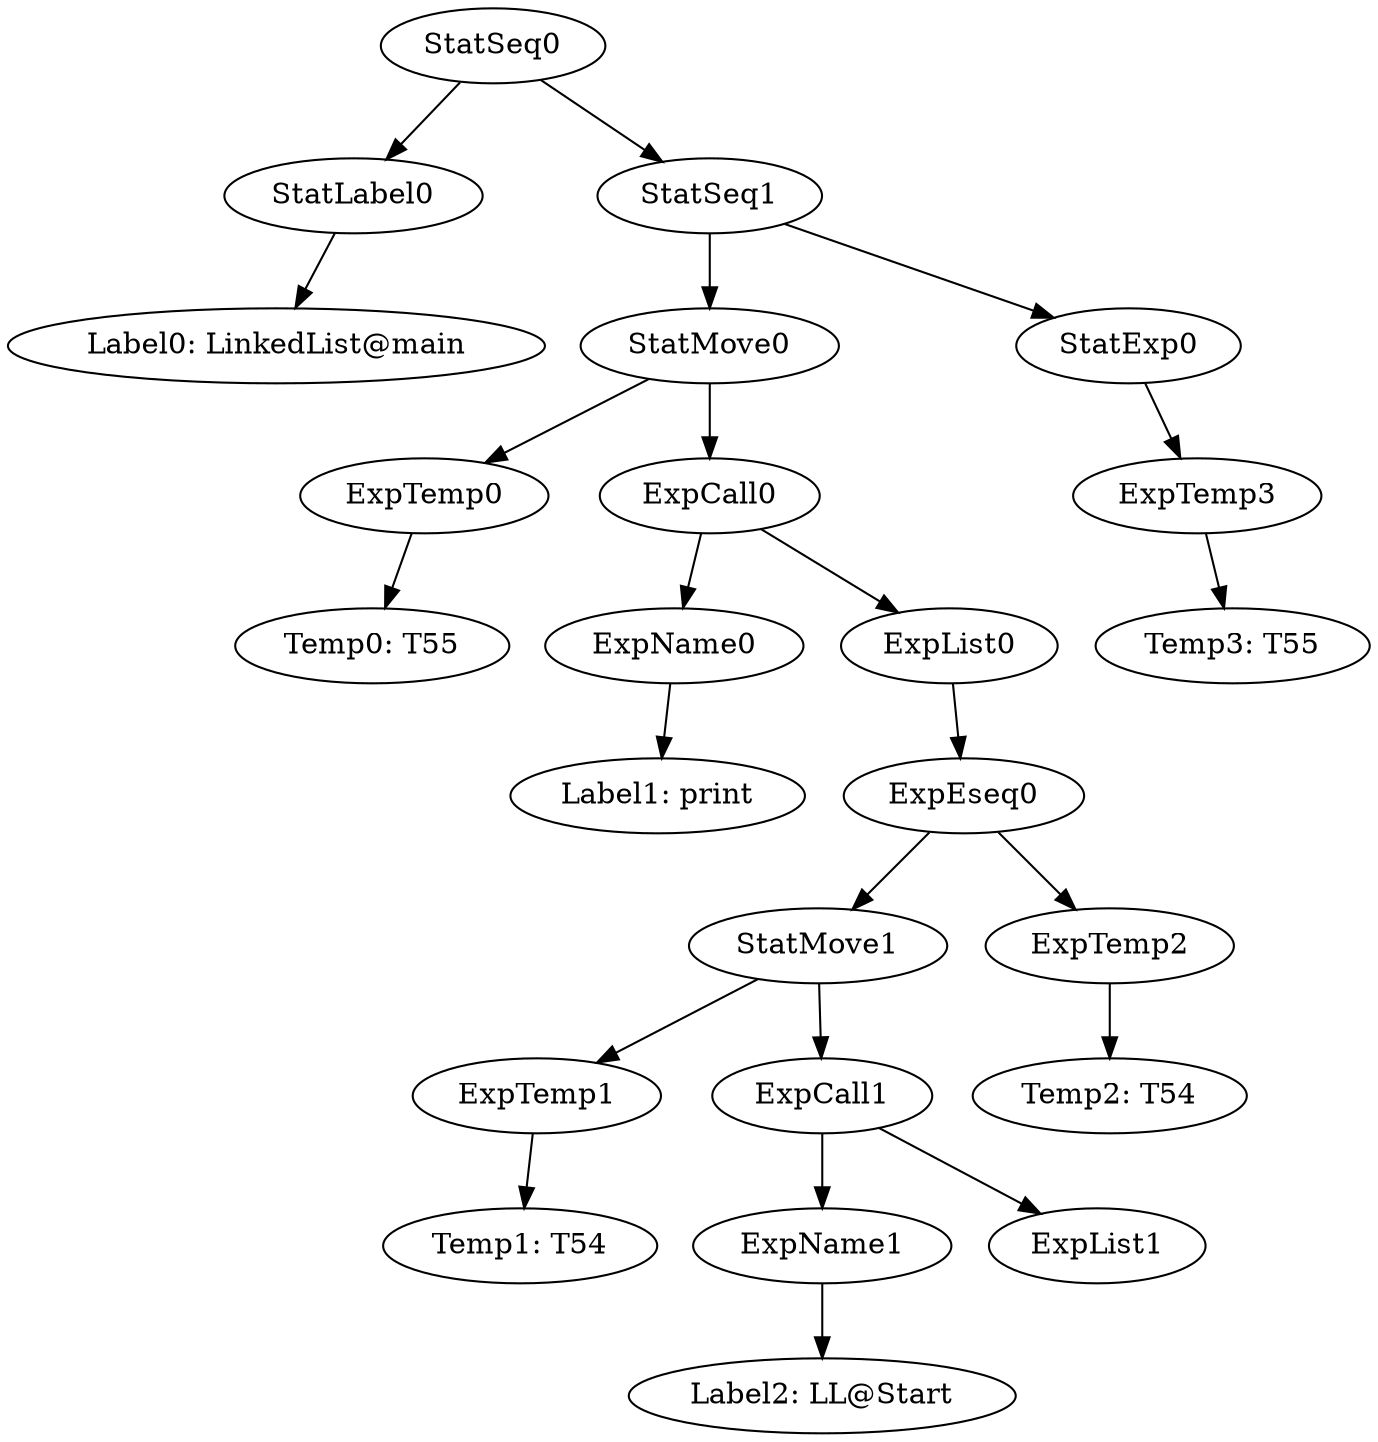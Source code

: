 digraph {
	ordering = out;
	ExpTemp2 -> "Temp2: T54";
	ExpEseq0 -> StatMove1;
	ExpEseq0 -> ExpTemp2;
	StatMove0 -> ExpTemp0;
	StatMove0 -> ExpCall0;
	ExpList0 -> ExpEseq0;
	ExpCall1 -> ExpName1;
	ExpCall1 -> ExpList1;
	StatExp0 -> ExpTemp3;
	ExpTemp0 -> "Temp0: T55";
	ExpTemp3 -> "Temp3: T55";
	StatSeq0 -> StatLabel0;
	StatSeq0 -> StatSeq1;
	StatLabel0 -> "Label0: LinkedList@main";
	ExpName0 -> "Label1: print";
	StatSeq1 -> StatMove0;
	StatSeq1 -> StatExp0;
	ExpCall0 -> ExpName0;
	ExpCall0 -> ExpList0;
	ExpTemp1 -> "Temp1: T54";
	StatMove1 -> ExpTemp1;
	StatMove1 -> ExpCall1;
	ExpName1 -> "Label2: LL@Start";
}

